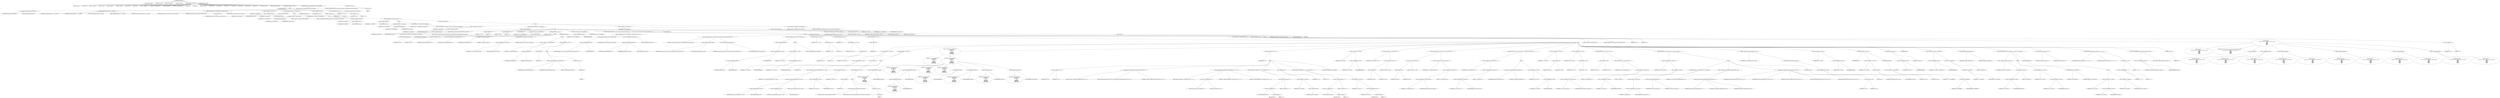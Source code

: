 digraph hostapd_notif_assoc {  
"1000125" [label = "(METHOD,hostapd_notif_assoc)" ]
"1000126" [label = "(PARAM,hostapd_data *hapd)" ]
"1000127" [label = "(PARAM,const u8 *addr)" ]
"1000128" [label = "(PARAM,const u8 *req_ies)" ]
"1000129" [label = "(PARAM,size_t req_ies_len)" ]
"1000130" [label = "(PARAM,int reassoc)" ]
"1000131" [label = "(BLOCK,,)" ]
"1000132" [label = "(LOCAL,v9: const u8 *)" ]
"1000133" [label = "(LOCAL,v10: int)" ]
"1000134" [label = "(LOCAL,v11: const u8 *)" ]
"1000135" [label = "(LOCAL,v12: size_t)" ]
"1000136" [label = "(LOCAL,v13: sta_info *)" ]
"1000137" [label = "(LOCAL,v14: sta_info *)" ]
"1000138" [label = "(LOCAL,v15: bool)" ]
"1000139" [label = "(LOCAL,v16: int)" ]
"1000140" [label = "(LOCAL,v17: unsigned int)" ]
"1000141" [label = "(LOCAL,v18: wpa_state_machine *)" ]
"1000142" [label = "(LOCAL,v19: wpa_event)" ]
"1000143" [label = "(LOCAL,v21: wpa_state_machine *)" ]
"1000144" [label = "(LOCAL,v22: int)" ]
"1000145" [label = "(LOCAL,v23: int)" ]
"1000146" [label = "(LOCAL,v24: _DWORD *)" ]
"1000147" [label = "(LOCAL,v25: u32)" ]
"1000148" [label = "(LOCAL,v26: bool)" ]
"1000149" [label = "(LOCAL,v27: int)" ]
"1000150" [label = "(LOCAL,v28: bool)" ]
"1000151" [label = "(LOCAL,v29: int)" ]
"1000152" [label = "(LOCAL,v30: u32)" ]
"1000153" [label = "(LOCAL,v31: u8 *)" ]
"1000154" [label = "(LOCAL,eid: u8 [ 1064 ])" ]
"1000155" [label = "(LOCAL,elems: ieee802_11_elems)" ]
"1000156" [label = "(CONTROL_STRUCTURE,if ( addr ),if ( addr ))" ]
"1000157" [label = "(IDENTIFIER,addr,if ( addr ))" ]
"1000158" [label = "(BLOCK,,)" ]
"1000159" [label = "(random_add_randomness,random_add_randomness(addr, 6u))" ]
"1000160" [label = "(IDENTIFIER,addr,random_add_randomness(addr, 6u))" ]
"1000161" [label = "(LITERAL,6u,random_add_randomness(addr, 6u))" ]
"1000162" [label = "(hostapd_logger,hostapd_logger(hapd, addr, 1u, 2, \"associated\"))" ]
"1000163" [label = "(IDENTIFIER,hapd,hostapd_logger(hapd, addr, 1u, 2, \"associated\"))" ]
"1000164" [label = "(IDENTIFIER,addr,hostapd_logger(hapd, addr, 1u, 2, \"associated\"))" ]
"1000165" [label = "(LITERAL,1u,hostapd_logger(hapd, addr, 1u, 2, \"associated\"))" ]
"1000166" [label = "(LITERAL,2,hostapd_logger(hapd, addr, 1u, 2, \"associated\"))" ]
"1000167" [label = "(LITERAL,\"associated\",hostapd_logger(hapd, addr, 1u, 2, \"associated\"))" ]
"1000168" [label = "(ieee802_11_parse_elems,ieee802_11_parse_elems(req_ies, req_ies_len, &elems, 0))" ]
"1000169" [label = "(IDENTIFIER,req_ies,ieee802_11_parse_elems(req_ies, req_ies_len, &elems, 0))" ]
"1000170" [label = "(IDENTIFIER,req_ies_len,ieee802_11_parse_elems(req_ies, req_ies_len, &elems, 0))" ]
"1000171" [label = "(<operator>.addressOf,&elems)" ]
"1000172" [label = "(IDENTIFIER,elems,ieee802_11_parse_elems(req_ies, req_ies_len, &elems, 0))" ]
"1000173" [label = "(LITERAL,0,ieee802_11_parse_elems(req_ies, req_ies_len, &elems, 0))" ]
"1000174" [label = "(<operator>.assignment,v9 = elems.wps_ie)" ]
"1000175" [label = "(IDENTIFIER,v9,v9 = elems.wps_ie)" ]
"1000176" [label = "(<operator>.fieldAccess,elems.wps_ie)" ]
"1000177" [label = "(IDENTIFIER,elems,v9 = elems.wps_ie)" ]
"1000178" [label = "(FIELD_IDENTIFIER,wps_ie,wps_ie)" ]
"1000179" [label = "(CONTROL_STRUCTURE,if ( elems.wps_ie ),if ( elems.wps_ie ))" ]
"1000180" [label = "(<operator>.fieldAccess,elems.wps_ie)" ]
"1000181" [label = "(IDENTIFIER,elems,if ( elems.wps_ie ))" ]
"1000182" [label = "(FIELD_IDENTIFIER,wps_ie,wps_ie)" ]
"1000183" [label = "(BLOCK,,)" ]
"1000184" [label = "(<operator>.assignment,v10 = elems.wps_ie_len)" ]
"1000185" [label = "(IDENTIFIER,v10,v10 = elems.wps_ie_len)" ]
"1000186" [label = "(<operator>.fieldAccess,elems.wps_ie_len)" ]
"1000187" [label = "(IDENTIFIER,elems,v10 = elems.wps_ie_len)" ]
"1000188" [label = "(FIELD_IDENTIFIER,wps_ie_len,wps_ie_len)" ]
"1000189" [label = "(wpa_printf,wpa_printf(2, \"STA included WPS IE in (Re)AssocReq\"))" ]
"1000190" [label = "(LITERAL,2,wpa_printf(2, \"STA included WPS IE in (Re)AssocReq\"))" ]
"1000191" [label = "(LITERAL,\"STA included WPS IE in (Re)AssocReq\",wpa_printf(2, \"STA included WPS IE in (Re)AssocReq\"))" ]
"1000192" [label = "(CONTROL_STRUCTURE,else,else)" ]
"1000193" [label = "(BLOCK,,)" ]
"1000194" [label = "(<operator>.assignment,v9 = elems.rsn_ie)" ]
"1000195" [label = "(IDENTIFIER,v9,v9 = elems.rsn_ie)" ]
"1000196" [label = "(<operator>.fieldAccess,elems.rsn_ie)" ]
"1000197" [label = "(IDENTIFIER,elems,v9 = elems.rsn_ie)" ]
"1000198" [label = "(FIELD_IDENTIFIER,rsn_ie,rsn_ie)" ]
"1000199" [label = "(CONTROL_STRUCTURE,if ( elems.rsn_ie ),if ( elems.rsn_ie ))" ]
"1000200" [label = "(<operator>.fieldAccess,elems.rsn_ie)" ]
"1000201" [label = "(IDENTIFIER,elems,if ( elems.rsn_ie ))" ]
"1000202" [label = "(FIELD_IDENTIFIER,rsn_ie,rsn_ie)" ]
"1000203" [label = "(BLOCK,,)" ]
"1000204" [label = "(<operator>.assignment,v10 = elems.rsn_ie_len)" ]
"1000205" [label = "(IDENTIFIER,v10,v10 = elems.rsn_ie_len)" ]
"1000206" [label = "(<operator>.fieldAccess,elems.rsn_ie_len)" ]
"1000207" [label = "(IDENTIFIER,elems,v10 = elems.rsn_ie_len)" ]
"1000208" [label = "(FIELD_IDENTIFIER,rsn_ie_len,rsn_ie_len)" ]
"1000209" [label = "(wpa_printf,wpa_printf(2, \"STA included RSN IE in (Re)AssocReq\"))" ]
"1000210" [label = "(LITERAL,2,wpa_printf(2, \"STA included RSN IE in (Re)AssocReq\"))" ]
"1000211" [label = "(LITERAL,\"STA included RSN IE in (Re)AssocReq\",wpa_printf(2, \"STA included RSN IE in (Re)AssocReq\"))" ]
"1000212" [label = "(CONTROL_STRUCTURE,else,else)" ]
"1000213" [label = "(BLOCK,,)" ]
"1000214" [label = "(<operator>.assignment,v9 = elems.wpa_ie)" ]
"1000215" [label = "(IDENTIFIER,v9,v9 = elems.wpa_ie)" ]
"1000216" [label = "(<operator>.fieldAccess,elems.wpa_ie)" ]
"1000217" [label = "(IDENTIFIER,elems,v9 = elems.wpa_ie)" ]
"1000218" [label = "(FIELD_IDENTIFIER,wpa_ie,wpa_ie)" ]
"1000219" [label = "(CONTROL_STRUCTURE,if ( !elems.wpa_ie ),if ( !elems.wpa_ie ))" ]
"1000220" [label = "(<operator>.logicalNot,!elems.wpa_ie)" ]
"1000221" [label = "(<operator>.fieldAccess,elems.wpa_ie)" ]
"1000222" [label = "(IDENTIFIER,elems,!elems.wpa_ie)" ]
"1000223" [label = "(FIELD_IDENTIFIER,wpa_ie,wpa_ie)" ]
"1000224" [label = "(BLOCK,,)" ]
"1000225" [label = "(wpa_printf,wpa_printf(2, \"STA did not include WPS/RSN/WPA IE in (Re)AssocReq\"))" ]
"1000226" [label = "(LITERAL,2,wpa_printf(2, \"STA did not include WPS/RSN/WPA IE in (Re)AssocReq\"))" ]
"1000227" [label = "(LITERAL,\"STA did not include WPS/RSN/WPA IE in (Re)AssocReq\",wpa_printf(2, \"STA did not include WPS/RSN/WPA IE in (Re)AssocReq\"))" ]
"1000228" [label = "(<operator>.assignment,v11 = 0)" ]
"1000229" [label = "(IDENTIFIER,v11,v11 = 0)" ]
"1000230" [label = "(LITERAL,0,v11 = 0)" ]
"1000231" [label = "(<operator>.assignment,v12 = 0)" ]
"1000232" [label = "(IDENTIFIER,v12,v12 = 0)" ]
"1000233" [label = "(LITERAL,0,v12 = 0)" ]
"1000234" [label = "(JUMP_TARGET,LABEL_10)" ]
"1000235" [label = "(<operator>.assignment,v13 = ap_get_sta(hapd, addr))" ]
"1000236" [label = "(IDENTIFIER,v13,v13 = ap_get_sta(hapd, addr))" ]
"1000237" [label = "(ap_get_sta,ap_get_sta(hapd, addr))" ]
"1000238" [label = "(IDENTIFIER,hapd,ap_get_sta(hapd, addr))" ]
"1000239" [label = "(IDENTIFIER,addr,ap_get_sta(hapd, addr))" ]
"1000240" [label = "(CONTROL_STRUCTURE,if ( v13 ),if ( v13 ))" ]
"1000241" [label = "(IDENTIFIER,v13,if ( v13 ))" ]
"1000242" [label = "(BLOCK,,)" ]
"1000243" [label = "(<operator>.assignment,v14 = v13)" ]
"1000244" [label = "(IDENTIFIER,v14,v14 = v13)" ]
"1000245" [label = "(IDENTIFIER,v13,v14 = v13)" ]
"1000246" [label = "(ap_sta_no_session_timeout,ap_sta_no_session_timeout(hapd, v13))" ]
"1000247" [label = "(IDENTIFIER,hapd,ap_sta_no_session_timeout(hapd, v13))" ]
"1000248" [label = "(IDENTIFIER,v13,ap_sta_no_session_timeout(hapd, v13))" ]
"1000249" [label = "(accounting_sta_stop,accounting_sta_stop(hapd, v14))" ]
"1000250" [label = "(IDENTIFIER,hapd,accounting_sta_stop(hapd, v14))" ]
"1000251" [label = "(IDENTIFIER,v14,accounting_sta_stop(hapd, v14))" ]
"1000252" [label = "(<operator>.assignment,v14->timeout_next = STA_NULLFUNC)" ]
"1000253" [label = "(<operator>.indirectFieldAccess,v14->timeout_next)" ]
"1000254" [label = "(IDENTIFIER,v14,v14->timeout_next = STA_NULLFUNC)" ]
"1000255" [label = "(FIELD_IDENTIFIER,timeout_next,timeout_next)" ]
"1000256" [label = "(IDENTIFIER,STA_NULLFUNC,v14->timeout_next = STA_NULLFUNC)" ]
"1000257" [label = "(CONTROL_STRUCTURE,else,else)" ]
"1000258" [label = "(BLOCK,,)" ]
"1000259" [label = "(<operator>.assignment,v14 = ap_sta_add(hapd, addr))" ]
"1000260" [label = "(IDENTIFIER,v14,v14 = ap_sta_add(hapd, addr))" ]
"1000261" [label = "(ap_sta_add,ap_sta_add(hapd, addr))" ]
"1000262" [label = "(IDENTIFIER,hapd,ap_sta_add(hapd, addr))" ]
"1000263" [label = "(IDENTIFIER,addr,ap_sta_add(hapd, addr))" ]
"1000264" [label = "(CONTROL_STRUCTURE,if ( !v14 ),if ( !v14 ))" ]
"1000265" [label = "(<operator>.logicalNot,!v14)" ]
"1000266" [label = "(IDENTIFIER,v14,!v14)" ]
"1000267" [label = "(BLOCK,,)" ]
"1000268" [label = "(hostapd_drv_sta_disassoc,hostapd_drv_sta_disassoc(hapd, addr, 5))" ]
"1000269" [label = "(IDENTIFIER,hapd,hostapd_drv_sta_disassoc(hapd, addr, 5))" ]
"1000270" [label = "(IDENTIFIER,addr,hostapd_drv_sta_disassoc(hapd, addr, 5))" ]
"1000271" [label = "(LITERAL,5,hostapd_drv_sta_disassoc(hapd, addr, 5))" ]
"1000272" [label = "(RETURN,return -1;,return -1;)" ]
"1000273" [label = "(<operator>.minus,-1)" ]
"1000274" [label = "(LITERAL,1,-1)" ]
"1000275" [label = "(<operators>.assignmentAnd,v14->flags &= 0xFFFECFFF)" ]
"1000276" [label = "(<operator>.indirectFieldAccess,v14->flags)" ]
"1000277" [label = "(IDENTIFIER,v14,v14->flags &= 0xFFFECFFF)" ]
"1000278" [label = "(FIELD_IDENTIFIER,flags,flags)" ]
"1000279" [label = "(LITERAL,0xFFFECFFF,v14->flags &= 0xFFFECFFF)" ]
"1000280" [label = "(CONTROL_STRUCTURE,if ( hapd->iface->drv_max_acl_mac_addrs || hostapd_check_acl(hapd, addr, 0) == 1 ),if ( hapd->iface->drv_max_acl_mac_addrs || hostapd_check_acl(hapd, addr, 0) == 1 ))" ]
"1000281" [label = "(<operator>.logicalOr,hapd->iface->drv_max_acl_mac_addrs || hostapd_check_acl(hapd, addr, 0) == 1)" ]
"1000282" [label = "(<operator>.indirectFieldAccess,hapd->iface->drv_max_acl_mac_addrs)" ]
"1000283" [label = "(<operator>.indirectFieldAccess,hapd->iface)" ]
"1000284" [label = "(IDENTIFIER,hapd,hapd->iface->drv_max_acl_mac_addrs || hostapd_check_acl(hapd, addr, 0) == 1)" ]
"1000285" [label = "(FIELD_IDENTIFIER,iface,iface)" ]
"1000286" [label = "(FIELD_IDENTIFIER,drv_max_acl_mac_addrs,drv_max_acl_mac_addrs)" ]
"1000287" [label = "(<operator>.equals,hostapd_check_acl(hapd, addr, 0) == 1)" ]
"1000288" [label = "(hostapd_check_acl,hostapd_check_acl(hapd, addr, 0))" ]
"1000289" [label = "(IDENTIFIER,hapd,hostapd_check_acl(hapd, addr, 0))" ]
"1000290" [label = "(IDENTIFIER,addr,hostapd_check_acl(hapd, addr, 0))" ]
"1000291" [label = "(LITERAL,0,hostapd_check_acl(hapd, addr, 0))" ]
"1000292" [label = "(LITERAL,1,hostapd_check_acl(hapd, addr, 0) == 1)" ]
"1000293" [label = "(BLOCK,,)" ]
"1000294" [label = "(ap_copy_sta_supp_op_classes,ap_copy_sta_supp_op_classes(v14, elems.supp_op_classes, elems.supp_op_classes_len))" ]
"1000295" [label = "(IDENTIFIER,v14,ap_copy_sta_supp_op_classes(v14, elems.supp_op_classes, elems.supp_op_classes_len))" ]
"1000296" [label = "(<operator>.fieldAccess,elems.supp_op_classes)" ]
"1000297" [label = "(IDENTIFIER,elems,ap_copy_sta_supp_op_classes(v14, elems.supp_op_classes, elems.supp_op_classes_len))" ]
"1000298" [label = "(FIELD_IDENTIFIER,supp_op_classes,supp_op_classes)" ]
"1000299" [label = "(<operator>.fieldAccess,elems.supp_op_classes_len)" ]
"1000300" [label = "(IDENTIFIER,elems,ap_copy_sta_supp_op_classes(v14, elems.supp_op_classes, elems.supp_op_classes_len))" ]
"1000301" [label = "(FIELD_IDENTIFIER,supp_op_classes_len,supp_op_classes_len)" ]
"1000302" [label = "(CONTROL_STRUCTURE,if ( !hapd->conf->wpa ),if ( !hapd->conf->wpa ))" ]
"1000303" [label = "(<operator>.logicalNot,!hapd->conf->wpa)" ]
"1000304" [label = "(<operator>.indirectFieldAccess,hapd->conf->wpa)" ]
"1000305" [label = "(<operator>.indirectFieldAccess,hapd->conf)" ]
"1000306" [label = "(IDENTIFIER,hapd,!hapd->conf->wpa)" ]
"1000307" [label = "(FIELD_IDENTIFIER,conf,conf)" ]
"1000308" [label = "(FIELD_IDENTIFIER,wpa,wpa)" ]
"1000309" [label = "(BLOCK,,)" ]
"1000310" [label = "(<operator>.assignment,v17 = v14->flags)" ]
"1000311" [label = "(IDENTIFIER,v17,v17 = v14->flags)" ]
"1000312" [label = "(<operator>.indirectFieldAccess,v14->flags)" ]
"1000313" [label = "(IDENTIFIER,v14,v17 = v14->flags)" ]
"1000314" [label = "(FIELD_IDENTIFIER,flags,flags)" ]
"1000315" [label = "(CONTROL_STRUCTURE,goto LABEL_22;,goto LABEL_22;)" ]
"1000316" [label = "(<operator>.assignment,v15 = v11 == 0)" ]
"1000317" [label = "(IDENTIFIER,v15,v15 = v11 == 0)" ]
"1000318" [label = "(<operator>.equals,v11 == 0)" ]
"1000319" [label = "(IDENTIFIER,v11,v11 == 0)" ]
"1000320" [label = "(LITERAL,0,v11 == 0)" ]
"1000321" [label = "(CONTROL_STRUCTURE,if ( v11 ),if ( v11 ))" ]
"1000322" [label = "(IDENTIFIER,v11,if ( v11 ))" ]
"1000323" [label = "(<operator>.assignment,v15 = v12 == 0)" ]
"1000324" [label = "(IDENTIFIER,v15,v15 = v12 == 0)" ]
"1000325" [label = "(<operator>.equals,v12 == 0)" ]
"1000326" [label = "(IDENTIFIER,v12,v12 == 0)" ]
"1000327" [label = "(LITERAL,0,v12 == 0)" ]
"1000328" [label = "(CONTROL_STRUCTURE,if ( !v15 ),if ( !v15 ))" ]
"1000329" [label = "(<operator>.logicalNot,!v15)" ]
"1000330" [label = "(IDENTIFIER,v15,!v15)" ]
"1000331" [label = "(BLOCK,,)" ]
"1000332" [label = "(<operator>.assignment,v21 = v14->wpa_sm)" ]
"1000333" [label = "(IDENTIFIER,v21,v21 = v14->wpa_sm)" ]
"1000334" [label = "(<operator>.indirectFieldAccess,v14->wpa_sm)" ]
"1000335" [label = "(IDENTIFIER,v14,v21 = v14->wpa_sm)" ]
"1000336" [label = "(FIELD_IDENTIFIER,wpa_sm,wpa_sm)" ]
"1000337" [label = "(CONTROL_STRUCTURE,if ( !v21 ),if ( !v21 ))" ]
"1000338" [label = "(<operator>.logicalNot,!v21)" ]
"1000339" [label = "(IDENTIFIER,v21,!v21)" ]
"1000340" [label = "(BLOCK,,)" ]
"1000341" [label = "(<operator>.assignment,v21 = wpa_auth_sta_init(hapd->wpa_auth, v14->addr, 0))" ]
"1000342" [label = "(IDENTIFIER,v21,v21 = wpa_auth_sta_init(hapd->wpa_auth, v14->addr, 0))" ]
"1000343" [label = "(wpa_auth_sta_init,wpa_auth_sta_init(hapd->wpa_auth, v14->addr, 0))" ]
"1000344" [label = "(<operator>.indirectFieldAccess,hapd->wpa_auth)" ]
"1000345" [label = "(IDENTIFIER,hapd,wpa_auth_sta_init(hapd->wpa_auth, v14->addr, 0))" ]
"1000346" [label = "(FIELD_IDENTIFIER,wpa_auth,wpa_auth)" ]
"1000347" [label = "(<operator>.indirectFieldAccess,v14->addr)" ]
"1000348" [label = "(IDENTIFIER,v14,wpa_auth_sta_init(hapd->wpa_auth, v14->addr, 0))" ]
"1000349" [label = "(FIELD_IDENTIFIER,addr,addr)" ]
"1000350" [label = "(LITERAL,0,wpa_auth_sta_init(hapd->wpa_auth, v14->addr, 0))" ]
"1000351" [label = "(<operator>.assignment,v14->wpa_sm = v21)" ]
"1000352" [label = "(<operator>.indirectFieldAccess,v14->wpa_sm)" ]
"1000353" [label = "(IDENTIFIER,v14,v14->wpa_sm = v21)" ]
"1000354" [label = "(FIELD_IDENTIFIER,wpa_sm,wpa_sm)" ]
"1000355" [label = "(IDENTIFIER,v21,v14->wpa_sm = v21)" ]
"1000356" [label = "(CONTROL_STRUCTURE,if ( !v21 ),if ( !v21 ))" ]
"1000357" [label = "(<operator>.logicalNot,!v21)" ]
"1000358" [label = "(IDENTIFIER,v21,!v21)" ]
"1000359" [label = "(BLOCK,,)" ]
"1000360" [label = "(wpa_printf,wpa_printf(5, \"Failed to initialize WPA state machine\"))" ]
"1000361" [label = "(LITERAL,5,wpa_printf(5, \"Failed to initialize WPA state machine\"))" ]
"1000362" [label = "(LITERAL,\"Failed to initialize WPA state machine\",wpa_printf(5, \"Failed to initialize WPA state machine\"))" ]
"1000363" [label = "(RETURN,return -1;,return -1;)" ]
"1000364" [label = "(<operator>.minus,-1)" ]
"1000365" [label = "(LITERAL,1,-1)" ]
"1000366" [label = "(<operator>.assignment,v22 = wpa_validate_wpa_ie(\n                      hapd->wpa_auth,\n                      v21,\n                      hapd->iface->freq,\n                      v11,\n                      v12,\n                      elems.mdie,\n                      elems.mdie_len,\n                      elems.owe_dh,\n                      elems.owe_dh_len))" ]
"1000367" [label = "(IDENTIFIER,v22,v22 = wpa_validate_wpa_ie(\n                      hapd->wpa_auth,\n                      v21,\n                      hapd->iface->freq,\n                      v11,\n                      v12,\n                      elems.mdie,\n                      elems.mdie_len,\n                      elems.owe_dh,\n                      elems.owe_dh_len))" ]
"1000368" [label = "(wpa_validate_wpa_ie,wpa_validate_wpa_ie(\n                      hapd->wpa_auth,\n                      v21,\n                      hapd->iface->freq,\n                      v11,\n                      v12,\n                      elems.mdie,\n                      elems.mdie_len,\n                      elems.owe_dh,\n                      elems.owe_dh_len))" ]
"1000369" [label = "(<operator>.indirectFieldAccess,hapd->wpa_auth)" ]
"1000370" [label = "(IDENTIFIER,hapd,wpa_validate_wpa_ie(\n                      hapd->wpa_auth,\n                      v21,\n                      hapd->iface->freq,\n                      v11,\n                      v12,\n                      elems.mdie,\n                      elems.mdie_len,\n                      elems.owe_dh,\n                      elems.owe_dh_len))" ]
"1000371" [label = "(FIELD_IDENTIFIER,wpa_auth,wpa_auth)" ]
"1000372" [label = "(IDENTIFIER,v21,wpa_validate_wpa_ie(\n                      hapd->wpa_auth,\n                      v21,\n                      hapd->iface->freq,\n                      v11,\n                      v12,\n                      elems.mdie,\n                      elems.mdie_len,\n                      elems.owe_dh,\n                      elems.owe_dh_len))" ]
"1000373" [label = "(<operator>.indirectFieldAccess,hapd->iface->freq)" ]
"1000374" [label = "(<operator>.indirectFieldAccess,hapd->iface)" ]
"1000375" [label = "(IDENTIFIER,hapd,wpa_validate_wpa_ie(\n                      hapd->wpa_auth,\n                      v21,\n                      hapd->iface->freq,\n                      v11,\n                      v12,\n                      elems.mdie,\n                      elems.mdie_len,\n                      elems.owe_dh,\n                      elems.owe_dh_len))" ]
"1000376" [label = "(FIELD_IDENTIFIER,iface,iface)" ]
"1000377" [label = "(FIELD_IDENTIFIER,freq,freq)" ]
"1000378" [label = "(IDENTIFIER,v11,wpa_validate_wpa_ie(\n                      hapd->wpa_auth,\n                      v21,\n                      hapd->iface->freq,\n                      v11,\n                      v12,\n                      elems.mdie,\n                      elems.mdie_len,\n                      elems.owe_dh,\n                      elems.owe_dh_len))" ]
"1000379" [label = "(IDENTIFIER,v12,wpa_validate_wpa_ie(\n                      hapd->wpa_auth,\n                      v21,\n                      hapd->iface->freq,\n                      v11,\n                      v12,\n                      elems.mdie,\n                      elems.mdie_len,\n                      elems.owe_dh,\n                      elems.owe_dh_len))" ]
"1000380" [label = "(<operator>.fieldAccess,elems.mdie)" ]
"1000381" [label = "(IDENTIFIER,elems,wpa_validate_wpa_ie(\n                      hapd->wpa_auth,\n                      v21,\n                      hapd->iface->freq,\n                      v11,\n                      v12,\n                      elems.mdie,\n                      elems.mdie_len,\n                      elems.owe_dh,\n                      elems.owe_dh_len))" ]
"1000382" [label = "(FIELD_IDENTIFIER,mdie,mdie)" ]
"1000383" [label = "(<operator>.fieldAccess,elems.mdie_len)" ]
"1000384" [label = "(IDENTIFIER,elems,wpa_validate_wpa_ie(\n                      hapd->wpa_auth,\n                      v21,\n                      hapd->iface->freq,\n                      v11,\n                      v12,\n                      elems.mdie,\n                      elems.mdie_len,\n                      elems.owe_dh,\n                      elems.owe_dh_len))" ]
"1000385" [label = "(FIELD_IDENTIFIER,mdie_len,mdie_len)" ]
"1000386" [label = "(<operator>.fieldAccess,elems.owe_dh)" ]
"1000387" [label = "(IDENTIFIER,elems,wpa_validate_wpa_ie(\n                      hapd->wpa_auth,\n                      v21,\n                      hapd->iface->freq,\n                      v11,\n                      v12,\n                      elems.mdie,\n                      elems.mdie_len,\n                      elems.owe_dh,\n                      elems.owe_dh_len))" ]
"1000388" [label = "(FIELD_IDENTIFIER,owe_dh,owe_dh)" ]
"1000389" [label = "(<operator>.fieldAccess,elems.owe_dh_len)" ]
"1000390" [label = "(IDENTIFIER,elems,wpa_validate_wpa_ie(\n                      hapd->wpa_auth,\n                      v21,\n                      hapd->iface->freq,\n                      v11,\n                      v12,\n                      elems.mdie,\n                      elems.mdie_len,\n                      elems.owe_dh,\n                      elems.owe_dh_len))" ]
"1000391" [label = "(FIELD_IDENTIFIER,owe_dh_len,owe_dh_len)" ]
"1000392" [label = "(CONTROL_STRUCTURE,if ( v22 ),if ( v22 ))" ]
"1000393" [label = "(IDENTIFIER,v22,if ( v22 ))" ]
"1000394" [label = "(BLOCK,,)" ]
"1000395" [label = "(<operator>.assignment,v23 = v22)" ]
"1000396" [label = "(IDENTIFIER,v23,v23 = v22)" ]
"1000397" [label = "(IDENTIFIER,v22,v23 = v22)" ]
"1000398" [label = "(wpa_printf,wpa_printf(2, \"WPA/RSN information element rejected? (res %u)\", v22))" ]
"1000399" [label = "(LITERAL,2,wpa_printf(2, \"WPA/RSN information element rejected? (res %u)\", v22))" ]
"1000400" [label = "(LITERAL,\"WPA/RSN information element rejected? (res %u)\",wpa_printf(2, \"WPA/RSN information element rejected? (res %u)\", v22))" ]
"1000401" [label = "(IDENTIFIER,v22,wpa_printf(2, \"WPA/RSN information element rejected? (res %u)\", v22))" ]
"1000402" [label = "(Delegate_CreateDelegate,Delegate_CreateDelegate(2, (const unsigned __int8 *)\"IE\", v11, v12))" ]
"1000403" [label = "(LITERAL,2,Delegate_CreateDelegate(2, (const unsigned __int8 *)\"IE\", v11, v12))" ]
"1000404" [label = "(<operator>.cast,(const unsigned __int8 *)\"IE\")" ]
"1000405" [label = "(UNKNOWN,const unsigned __int8 *,const unsigned __int8 *)" ]
"1000406" [label = "(LITERAL,\"IE\",(const unsigned __int8 *)\"IE\")" ]
"1000407" [label = "(IDENTIFIER,v11,Delegate_CreateDelegate(2, (const unsigned __int8 *)\"IE\", v11, v12))" ]
"1000408" [label = "(IDENTIFIER,v12,Delegate_CreateDelegate(2, (const unsigned __int8 *)\"IE\", v11, v12))" ]
"1000409" [label = "(CONTROL_STRUCTURE,if ( (unsigned int)(v23 - 2) < 7 ),if ( (unsigned int)(v23 - 2) < 7 ))" ]
"1000410" [label = "(<operator>.lessThan,(unsigned int)(v23 - 2) < 7)" ]
"1000411" [label = "(<operator>.cast,(unsigned int)(v23 - 2))" ]
"1000412" [label = "(UNKNOWN,unsigned int,unsigned int)" ]
"1000413" [label = "(<operator>.subtraction,v23 - 2)" ]
"1000414" [label = "(IDENTIFIER,v23,v23 - 2)" ]
"1000415" [label = "(LITERAL,2,v23 - 2)" ]
"1000416" [label = "(LITERAL,7,(unsigned int)(v23 - 2) < 7)" ]
"1000417" [label = "(<operator>.assignment,v24 = &unk_89C44)" ]
"1000418" [label = "(IDENTIFIER,v24,v24 = &unk_89C44)" ]
"1000419" [label = "(<operator>.addressOf,&unk_89C44)" ]
"1000420" [label = "(IDENTIFIER,unk_89C44,v24 = &unk_89C44)" ]
"1000421" [label = "(<operator>.assignment,v16 = 13)" ]
"1000422" [label = "(IDENTIFIER,v16,v16 = 13)" ]
"1000423" [label = "(LITERAL,13,v16 = 13)" ]
"1000424" [label = "(CONTROL_STRUCTURE,if ( (unsigned int)(v23 - 2) < 7 ),if ( (unsigned int)(v23 - 2) < 7 ))" ]
"1000425" [label = "(<operator>.lessThan,(unsigned int)(v23 - 2) < 7)" ]
"1000426" [label = "(<operator>.cast,(unsigned int)(v23 - 2))" ]
"1000427" [label = "(UNKNOWN,unsigned int,unsigned int)" ]
"1000428" [label = "(<operator>.subtraction,v23 - 2)" ]
"1000429" [label = "(IDENTIFIER,v23,v23 - 2)" ]
"1000430" [label = "(LITERAL,2,v23 - 2)" ]
"1000431" [label = "(LITERAL,7,(unsigned int)(v23 - 2) < 7)" ]
"1000432" [label = "(<operator>.assignment,v16 = v24[v23 - 2])" ]
"1000433" [label = "(IDENTIFIER,v16,v16 = v24[v23 - 2])" ]
"1000434" [label = "(<operator>.indirectIndexAccess,v24[v23 - 2])" ]
"1000435" [label = "(IDENTIFIER,v24,v16 = v24[v23 - 2])" ]
"1000436" [label = "(<operator>.subtraction,v23 - 2)" ]
"1000437" [label = "(IDENTIFIER,v23,v23 - 2)" ]
"1000438" [label = "(LITERAL,2,v23 - 2)" ]
"1000439" [label = "(CONTROL_STRUCTURE,goto LABEL_37;,goto LABEL_37;)" ]
"1000440" [label = "(<operator>.assignment,v25 = v14->flags)" ]
"1000441" [label = "(IDENTIFIER,v25,v25 = v14->flags)" ]
"1000442" [label = "(<operator>.indirectFieldAccess,v14->flags)" ]
"1000443" [label = "(IDENTIFIER,v14,v25 = v14->flags)" ]
"1000444" [label = "(FIELD_IDENTIFIER,flags,flags)" ]
"1000445" [label = "(<operator>.assignment,v26 = (v25 & 0x402) == 1026)" ]
"1000446" [label = "(IDENTIFIER,v26,v26 = (v25 & 0x402) == 1026)" ]
"1000447" [label = "(<operator>.equals,(v25 & 0x402) == 1026)" ]
"1000448" [label = "(<operator>.and,v25 & 0x402)" ]
"1000449" [label = "(IDENTIFIER,v25,v25 & 0x402)" ]
"1000450" [label = "(LITERAL,0x402,v25 & 0x402)" ]
"1000451" [label = "(LITERAL,1026,(v25 & 0x402) == 1026)" ]
"1000452" [label = "(CONTROL_STRUCTURE,if ( (v25 & 0x402) == 1026 ),if ( (v25 & 0x402) == 1026 ))" ]
"1000453" [label = "(<operator>.equals,(v25 & 0x402) == 1026)" ]
"1000454" [label = "(<operator>.and,v25 & 0x402)" ]
"1000455" [label = "(IDENTIFIER,v25,v25 & 0x402)" ]
"1000456" [label = "(LITERAL,0x402,v25 & 0x402)" ]
"1000457" [label = "(LITERAL,1026,(v25 & 0x402) == 1026)" ]
"1000458" [label = "(<operator>.assignment,v26 = v14->sa_query_timed_out == 0)" ]
"1000459" [label = "(IDENTIFIER,v26,v26 = v14->sa_query_timed_out == 0)" ]
"1000460" [label = "(<operator>.equals,v14->sa_query_timed_out == 0)" ]
"1000461" [label = "(<operator>.indirectFieldAccess,v14->sa_query_timed_out)" ]
"1000462" [label = "(IDENTIFIER,v14,v14->sa_query_timed_out == 0)" ]
"1000463" [label = "(FIELD_IDENTIFIER,sa_query_timed_out,sa_query_timed_out)" ]
"1000464" [label = "(LITERAL,0,v14->sa_query_timed_out == 0)" ]
"1000465" [label = "(CONTROL_STRUCTURE,if ( v26 && v14->sa_query_count >= 1 ),if ( v26 && v14->sa_query_count >= 1 ))" ]
"1000466" [label = "(<operator>.logicalAnd,v26 && v14->sa_query_count >= 1)" ]
"1000467" [label = "(IDENTIFIER,v26,v26 && v14->sa_query_count >= 1)" ]
"1000468" [label = "(<operator>.greaterEqualsThan,v14->sa_query_count >= 1)" ]
"1000469" [label = "(<operator>.indirectFieldAccess,v14->sa_query_count)" ]
"1000470" [label = "(IDENTIFIER,v14,v14->sa_query_count >= 1)" ]
"1000471" [label = "(FIELD_IDENTIFIER,sa_query_count,sa_query_count)" ]
"1000472" [label = "(LITERAL,1,v14->sa_query_count >= 1)" ]
"1000473" [label = "(BLOCK,,)" ]
"1000474" [label = "(ap_check_sa_query_timeout,ap_check_sa_query_timeout(hapd, v14))" ]
"1000475" [label = "(IDENTIFIER,hapd,ap_check_sa_query_timeout(hapd, v14))" ]
"1000476" [label = "(IDENTIFIER,v14,ap_check_sa_query_timeout(hapd, v14))" ]
"1000477" [label = "(<operator>.assignment,v25 = v14->flags)" ]
"1000478" [label = "(IDENTIFIER,v25,v25 = v14->flags)" ]
"1000479" [label = "(<operator>.indirectFieldAccess,v14->flags)" ]
"1000480" [label = "(IDENTIFIER,v14,v25 = v14->flags)" ]
"1000481" [label = "(FIELD_IDENTIFIER,flags,flags)" ]
"1000482" [label = "(<operator>.assignment,v27 = v25 & 0x402)" ]
"1000483" [label = "(IDENTIFIER,v27,v27 = v25 & 0x402)" ]
"1000484" [label = "(<operator>.and,v25 & 0x402)" ]
"1000485" [label = "(IDENTIFIER,v25,v25 & 0x402)" ]
"1000486" [label = "(LITERAL,0x402,v25 & 0x402)" ]
"1000487" [label = "(<operator>.assignment,v28 = v27 == 1026)" ]
"1000488" [label = "(IDENTIFIER,v28,v28 = v27 == 1026)" ]
"1000489" [label = "(<operator>.equals,v27 == 1026)" ]
"1000490" [label = "(IDENTIFIER,v27,v27 == 1026)" ]
"1000491" [label = "(LITERAL,1026,v27 == 1026)" ]
"1000492" [label = "(CONTROL_STRUCTURE,if ( v27 == 1026 ),if ( v27 == 1026 ))" ]
"1000493" [label = "(<operator>.equals,v27 == 1026)" ]
"1000494" [label = "(IDENTIFIER,v27,v27 == 1026)" ]
"1000495" [label = "(LITERAL,1026,v27 == 1026)" ]
"1000496" [label = "(<operator>.assignment,v28 = v14->sa_query_timed_out == 0)" ]
"1000497" [label = "(IDENTIFIER,v28,v28 = v14->sa_query_timed_out == 0)" ]
"1000498" [label = "(<operator>.equals,v14->sa_query_timed_out == 0)" ]
"1000499" [label = "(<operator>.indirectFieldAccess,v14->sa_query_timed_out)" ]
"1000500" [label = "(IDENTIFIER,v14,v14->sa_query_timed_out == 0)" ]
"1000501" [label = "(FIELD_IDENTIFIER,sa_query_timed_out,sa_query_timed_out)" ]
"1000502" [label = "(LITERAL,0,v14->sa_query_timed_out == 0)" ]
"1000503" [label = "(CONTROL_STRUCTURE,if ( v28 && v14->auth_alg != 2 ),if ( v28 && v14->auth_alg != 2 ))" ]
"1000504" [label = "(<operator>.logicalAnd,v28 && v14->auth_alg != 2)" ]
"1000505" [label = "(IDENTIFIER,v28,v28 && v14->auth_alg != 2)" ]
"1000506" [label = "(<operator>.notEquals,v14->auth_alg != 2)" ]
"1000507" [label = "(<operator>.indirectFieldAccess,v14->auth_alg)" ]
"1000508" [label = "(IDENTIFIER,v14,v14->auth_alg != 2)" ]
"1000509" [label = "(FIELD_IDENTIFIER,auth_alg,auth_alg)" ]
"1000510" [label = "(LITERAL,2,v14->auth_alg != 2)" ]
"1000511" [label = "(BLOCK,,)" ]
"1000512" [label = "(CONTROL_STRUCTURE,if ( !v14->sa_query_count ),if ( !v14->sa_query_count ))" ]
"1000513" [label = "(<operator>.logicalNot,!v14->sa_query_count)" ]
"1000514" [label = "(<operator>.indirectFieldAccess,v14->sa_query_count)" ]
"1000515" [label = "(IDENTIFIER,v14,!v14->sa_query_count)" ]
"1000516" [label = "(FIELD_IDENTIFIER,sa_query_count,sa_query_count)" ]
"1000517" [label = "(ap_sta_start_sa_query,ap_sta_start_sa_query(hapd, v14))" ]
"1000518" [label = "(IDENTIFIER,hapd,ap_sta_start_sa_query(hapd, v14))" ]
"1000519" [label = "(IDENTIFIER,v14,ap_sta_start_sa_query(hapd, v14))" ]
"1000520" [label = "(<operator>.assignment,v31 = hostapd_eid_assoc_comeback_time(hapd, v14, eid))" ]
"1000521" [label = "(IDENTIFIER,v31,v31 = hostapd_eid_assoc_comeback_time(hapd, v14, eid))" ]
"1000522" [label = "(hostapd_eid_assoc_comeback_time,hostapd_eid_assoc_comeback_time(hapd, v14, eid))" ]
"1000523" [label = "(IDENTIFIER,hapd,hostapd_eid_assoc_comeback_time(hapd, v14, eid))" ]
"1000524" [label = "(IDENTIFIER,v14,hostapd_eid_assoc_comeback_time(hapd, v14, eid))" ]
"1000525" [label = "(IDENTIFIER,eid,hostapd_eid_assoc_comeback_time(hapd, v14, eid))" ]
"1000526" [label = "(hostapd_sta_assoc,hostapd_sta_assoc(hapd, addr, reassoc, 0x1Eu, eid, v31 - eid))" ]
"1000527" [label = "(IDENTIFIER,hapd,hostapd_sta_assoc(hapd, addr, reassoc, 0x1Eu, eid, v31 - eid))" ]
"1000528" [label = "(IDENTIFIER,addr,hostapd_sta_assoc(hapd, addr, reassoc, 0x1Eu, eid, v31 - eid))" ]
"1000529" [label = "(IDENTIFIER,reassoc,hostapd_sta_assoc(hapd, addr, reassoc, 0x1Eu, eid, v31 - eid))" ]
"1000530" [label = "(LITERAL,0x1Eu,hostapd_sta_assoc(hapd, addr, reassoc, 0x1Eu, eid, v31 - eid))" ]
"1000531" [label = "(IDENTIFIER,eid,hostapd_sta_assoc(hapd, addr, reassoc, 0x1Eu, eid, v31 - eid))" ]
"1000532" [label = "(<operator>.subtraction,v31 - eid)" ]
"1000533" [label = "(IDENTIFIER,v31,v31 - eid)" ]
"1000534" [label = "(IDENTIFIER,eid,v31 - eid)" ]
"1000535" [label = "(RETURN,return 0;,return 0;)" ]
"1000536" [label = "(LITERAL,0,return 0;)" ]
"1000537" [label = "(<operator>.assignment,v29 = wpa_auth_uses_mfp(v14->wpa_sm))" ]
"1000538" [label = "(IDENTIFIER,v29,v29 = wpa_auth_uses_mfp(v14->wpa_sm))" ]
"1000539" [label = "(wpa_auth_uses_mfp,wpa_auth_uses_mfp(v14->wpa_sm))" ]
"1000540" [label = "(<operator>.indirectFieldAccess,v14->wpa_sm)" ]
"1000541" [label = "(IDENTIFIER,v14,wpa_auth_uses_mfp(v14->wpa_sm))" ]
"1000542" [label = "(FIELD_IDENTIFIER,wpa_sm,wpa_sm)" ]
"1000543" [label = "(<operator>.assignment,v30 = v14->flags)" ]
"1000544" [label = "(IDENTIFIER,v30,v30 = v14->flags)" ]
"1000545" [label = "(<operator>.indirectFieldAccess,v14->flags)" ]
"1000546" [label = "(IDENTIFIER,v14,v30 = v14->flags)" ]
"1000547" [label = "(FIELD_IDENTIFIER,flags,flags)" ]
"1000548" [label = "(CONTROL_STRUCTURE,if ( v29 ),if ( v29 ))" ]
"1000549" [label = "(IDENTIFIER,v29,if ( v29 ))" ]
"1000550" [label = "(<operator>.assignment,v17 = v30 | 0x400)" ]
"1000551" [label = "(IDENTIFIER,v17,v17 = v30 | 0x400)" ]
"1000552" [label = "(<operator>.or,v30 | 0x400)" ]
"1000553" [label = "(IDENTIFIER,v30,v30 | 0x400)" ]
"1000554" [label = "(LITERAL,0x400,v30 | 0x400)" ]
"1000555" [label = "(CONTROL_STRUCTURE,else,else)" ]
"1000556" [label = "(<operator>.assignment,v17 = v30 & 0xFFFFFBFF)" ]
"1000557" [label = "(IDENTIFIER,v17,v17 = v30 & 0xFFFFFBFF)" ]
"1000558" [label = "(<operator>.and,v30 & 0xFFFFFBFF)" ]
"1000559" [label = "(IDENTIFIER,v30,v30 & 0xFFFFFBFF)" ]
"1000560" [label = "(LITERAL,0xFFFFFBFF,v30 & 0xFFFFFBFF)" ]
"1000561" [label = "(<operator>.assignment,v14->flags = v17)" ]
"1000562" [label = "(<operator>.indirectFieldAccess,v14->flags)" ]
"1000563" [label = "(IDENTIFIER,v14,v14->flags = v17)" ]
"1000564" [label = "(FIELD_IDENTIFIER,flags,flags)" ]
"1000565" [label = "(IDENTIFIER,v17,v14->flags = v17)" ]
"1000566" [label = "(JUMP_TARGET,LABEL_22)" ]
"1000567" [label = "(<operator>.assignment,v14->flags = v17 & 0xFFF7FFFC | 3)" ]
"1000568" [label = "(<operator>.indirectFieldAccess,v14->flags)" ]
"1000569" [label = "(IDENTIFIER,v14,v14->flags = v17 & 0xFFF7FFFC | 3)" ]
"1000570" [label = "(FIELD_IDENTIFIER,flags,flags)" ]
"1000571" [label = "(<operator>.or,v17 & 0xFFF7FFFC | 3)" ]
"1000572" [label = "(<operator>.and,v17 & 0xFFF7FFFC)" ]
"1000573" [label = "(IDENTIFIER,v17,v17 & 0xFFF7FFFC)" ]
"1000574" [label = "(LITERAL,0xFFF7FFFC,v17 & 0xFFF7FFFC)" ]
"1000575" [label = "(LITERAL,3,v17 & 0xFFF7FFFC | 3)" ]
"1000576" [label = "(hostapd_set_sta_flags,hostapd_set_sta_flags(hapd, v14))" ]
"1000577" [label = "(IDENTIFIER,hapd,hostapd_set_sta_flags(hapd, v14))" ]
"1000578" [label = "(IDENTIFIER,v14,hostapd_set_sta_flags(hapd, v14))" ]
"1000579" [label = "(CONTROL_STRUCTURE,if ( reassoc && v14->auth_alg == 2 ),if ( reassoc && v14->auth_alg == 2 ))" ]
"1000580" [label = "(<operator>.logicalAnd,reassoc && v14->auth_alg == 2)" ]
"1000581" [label = "(IDENTIFIER,reassoc,reassoc && v14->auth_alg == 2)" ]
"1000582" [label = "(<operator>.equals,v14->auth_alg == 2)" ]
"1000583" [label = "(<operator>.indirectFieldAccess,v14->auth_alg)" ]
"1000584" [label = "(IDENTIFIER,v14,v14->auth_alg == 2)" ]
"1000585" [label = "(FIELD_IDENTIFIER,auth_alg,auth_alg)" ]
"1000586" [label = "(LITERAL,2,v14->auth_alg == 2)" ]
"1000587" [label = "(BLOCK,,)" ]
"1000588" [label = "(<operator>.assignment,v18 = v14->wpa_sm)" ]
"1000589" [label = "(IDENTIFIER,v18,v18 = v14->wpa_sm)" ]
"1000590" [label = "(<operator>.indirectFieldAccess,v14->wpa_sm)" ]
"1000591" [label = "(IDENTIFIER,v14,v18 = v14->wpa_sm)" ]
"1000592" [label = "(FIELD_IDENTIFIER,wpa_sm,wpa_sm)" ]
"1000593" [label = "(<operator>.assignment,v19 = WPA_ASSOC_FT)" ]
"1000594" [label = "(IDENTIFIER,v19,v19 = WPA_ASSOC_FT)" ]
"1000595" [label = "(IDENTIFIER,WPA_ASSOC_FT,v19 = WPA_ASSOC_FT)" ]
"1000596" [label = "(CONTROL_STRUCTURE,else,else)" ]
"1000597" [label = "(BLOCK,,)" ]
"1000598" [label = "(<operator>.assignment,v18 = v14->wpa_sm)" ]
"1000599" [label = "(IDENTIFIER,v18,v18 = v14->wpa_sm)" ]
"1000600" [label = "(<operator>.indirectFieldAccess,v14->wpa_sm)" ]
"1000601" [label = "(IDENTIFIER,v14,v18 = v14->wpa_sm)" ]
"1000602" [label = "(FIELD_IDENTIFIER,wpa_sm,wpa_sm)" ]
"1000603" [label = "(<operator>.assignment,v19 = WPA_ASSOC)" ]
"1000604" [label = "(IDENTIFIER,v19,v19 = WPA_ASSOC)" ]
"1000605" [label = "(IDENTIFIER,WPA_ASSOC,v19 = WPA_ASSOC)" ]
"1000606" [label = "(wpa_auth_sm_event,wpa_auth_sm_event(v18, v19))" ]
"1000607" [label = "(IDENTIFIER,v18,wpa_auth_sm_event(v18, v19))" ]
"1000608" [label = "(IDENTIFIER,v19,wpa_auth_sm_event(v18, v19))" ]
"1000609" [label = "(hostapd_new_assoc_sta,hostapd_new_assoc_sta(hapd, v14, (v17 >> 1) & 1))" ]
"1000610" [label = "(IDENTIFIER,hapd,hostapd_new_assoc_sta(hapd, v14, (v17 >> 1) & 1))" ]
"1000611" [label = "(IDENTIFIER,v14,hostapd_new_assoc_sta(hapd, v14, (v17 >> 1) & 1))" ]
"1000612" [label = "(<operator>.and,(v17 >> 1) & 1)" ]
"1000613" [label = "(<operator>.arithmeticShiftRight,v17 >> 1)" ]
"1000614" [label = "(IDENTIFIER,v17,v17 >> 1)" ]
"1000615" [label = "(LITERAL,1,v17 >> 1)" ]
"1000616" [label = "(LITERAL,1,(v17 >> 1) & 1)" ]
"1000617" [label = "(ieee802_1x_notify_port_enabled,ieee802_1x_notify_port_enabled(v14->eapol_sm, 1))" ]
"1000618" [label = "(<operator>.indirectFieldAccess,v14->eapol_sm)" ]
"1000619" [label = "(IDENTIFIER,v14,ieee802_1x_notify_port_enabled(v14->eapol_sm, 1))" ]
"1000620" [label = "(FIELD_IDENTIFIER,eapol_sm,eapol_sm)" ]
"1000621" [label = "(LITERAL,1,ieee802_1x_notify_port_enabled(v14->eapol_sm, 1))" ]
"1000622" [label = "(RETURN,return 0;,return 0;)" ]
"1000623" [label = "(LITERAL,0,return 0;)" ]
"1000624" [label = "(wpa_printf,wpa_printf(2, \"No WPA/RSN IE from STA\"))" ]
"1000625" [label = "(LITERAL,2,wpa_printf(2, \"No WPA/RSN IE from STA\"))" ]
"1000626" [label = "(LITERAL,\"No WPA/RSN IE from STA\",wpa_printf(2, \"No WPA/RSN IE from STA\"))" ]
"1000627" [label = "(<operator>.assignment,v16 = 13)" ]
"1000628" [label = "(IDENTIFIER,v16,v16 = 13)" ]
"1000629" [label = "(LITERAL,13,v16 = 13)" ]
"1000630" [label = "(CONTROL_STRUCTURE,else,else)" ]
"1000631" [label = "(BLOCK,,)" ]
"1000632" [label = "(wpa_printf,wpa_printf(\n              3,\n              \"STA %02x:%02x:%02x:%02x:%02x:%02x not allowed to connect\",\n              *addr,\n              addr[1],\n              addr[2],\n              addr[3],\n              addr[4],\n              addr[5]))" ]
"1000633" [label = "(LITERAL,3,wpa_printf(\n              3,\n              \"STA %02x:%02x:%02x:%02x:%02x:%02x not allowed to connect\",\n              *addr,\n              addr[1],\n              addr[2],\n              addr[3],\n              addr[4],\n              addr[5]))" ]
"1000634" [label = "(LITERAL,\"STA %02x:%02x:%02x:%02x:%02x:%02x not allowed to connect\",wpa_printf(\n              3,\n              \"STA %02x:%02x:%02x:%02x:%02x:%02x not allowed to connect\",\n              *addr,\n              addr[1],\n              addr[2],\n              addr[3],\n              addr[4],\n              addr[5]))" ]
"1000635" [label = "(<operator>.indirection,*addr)" ]
"1000636" [label = "(IDENTIFIER,addr,wpa_printf(\n              3,\n              \"STA %02x:%02x:%02x:%02x:%02x:%02x not allowed to connect\",\n              *addr,\n              addr[1],\n              addr[2],\n              addr[3],\n              addr[4],\n              addr[5]))" ]
"1000637" [label = "(<operator>.indirectIndexAccess,addr[1])" ]
"1000638" [label = "(IDENTIFIER,addr,wpa_printf(\n              3,\n              \"STA %02x:%02x:%02x:%02x:%02x:%02x not allowed to connect\",\n              *addr,\n              addr[1],\n              addr[2],\n              addr[3],\n              addr[4],\n              addr[5]))" ]
"1000639" [label = "(LITERAL,1,wpa_printf(\n              3,\n              \"STA %02x:%02x:%02x:%02x:%02x:%02x not allowed to connect\",\n              *addr,\n              addr[1],\n              addr[2],\n              addr[3],\n              addr[4],\n              addr[5]))" ]
"1000640" [label = "(<operator>.indirectIndexAccess,addr[2])" ]
"1000641" [label = "(IDENTIFIER,addr,wpa_printf(\n              3,\n              \"STA %02x:%02x:%02x:%02x:%02x:%02x not allowed to connect\",\n              *addr,\n              addr[1],\n              addr[2],\n              addr[3],\n              addr[4],\n              addr[5]))" ]
"1000642" [label = "(LITERAL,2,wpa_printf(\n              3,\n              \"STA %02x:%02x:%02x:%02x:%02x:%02x not allowed to connect\",\n              *addr,\n              addr[1],\n              addr[2],\n              addr[3],\n              addr[4],\n              addr[5]))" ]
"1000643" [label = "(<operator>.indirectIndexAccess,addr[3])" ]
"1000644" [label = "(IDENTIFIER,addr,wpa_printf(\n              3,\n              \"STA %02x:%02x:%02x:%02x:%02x:%02x not allowed to connect\",\n              *addr,\n              addr[1],\n              addr[2],\n              addr[3],\n              addr[4],\n              addr[5]))" ]
"1000645" [label = "(LITERAL,3,wpa_printf(\n              3,\n              \"STA %02x:%02x:%02x:%02x:%02x:%02x not allowed to connect\",\n              *addr,\n              addr[1],\n              addr[2],\n              addr[3],\n              addr[4],\n              addr[5]))" ]
"1000646" [label = "(<operator>.indirectIndexAccess,addr[4])" ]
"1000647" [label = "(IDENTIFIER,addr,wpa_printf(\n              3,\n              \"STA %02x:%02x:%02x:%02x:%02x:%02x not allowed to connect\",\n              *addr,\n              addr[1],\n              addr[2],\n              addr[3],\n              addr[4],\n              addr[5]))" ]
"1000648" [label = "(LITERAL,4,wpa_printf(\n              3,\n              \"STA %02x:%02x:%02x:%02x:%02x:%02x not allowed to connect\",\n              *addr,\n              addr[1],\n              addr[2],\n              addr[3],\n              addr[4],\n              addr[5]))" ]
"1000649" [label = "(<operator>.indirectIndexAccess,addr[5])" ]
"1000650" [label = "(IDENTIFIER,addr,wpa_printf(\n              3,\n              \"STA %02x:%02x:%02x:%02x:%02x:%02x not allowed to connect\",\n              *addr,\n              addr[1],\n              addr[2],\n              addr[3],\n              addr[4],\n              addr[5]))" ]
"1000651" [label = "(LITERAL,5,wpa_printf(\n              3,\n              \"STA %02x:%02x:%02x:%02x:%02x:%02x not allowed to connect\",\n              *addr,\n              addr[1],\n              addr[2],\n              addr[3],\n              addr[4],\n              addr[5]))" ]
"1000652" [label = "(<operator>.assignment,v16 = 1)" ]
"1000653" [label = "(IDENTIFIER,v16,v16 = 1)" ]
"1000654" [label = "(LITERAL,1,v16 = 1)" ]
"1000655" [label = "(JUMP_TARGET,LABEL_37)" ]
"1000656" [label = "(hostapd_drv_sta_disassoc,hostapd_drv_sta_disassoc(hapd, v14->addr, v16))" ]
"1000657" [label = "(IDENTIFIER,hapd,hostapd_drv_sta_disassoc(hapd, v14->addr, v16))" ]
"1000658" [label = "(<operator>.indirectFieldAccess,v14->addr)" ]
"1000659" [label = "(IDENTIFIER,v14,hostapd_drv_sta_disassoc(hapd, v14->addr, v16))" ]
"1000660" [label = "(FIELD_IDENTIFIER,addr,addr)" ]
"1000661" [label = "(IDENTIFIER,v16,hostapd_drv_sta_disassoc(hapd, v14->addr, v16))" ]
"1000662" [label = "(ap_free_sta,ap_free_sta(hapd, v14))" ]
"1000663" [label = "(IDENTIFIER,hapd,ap_free_sta(hapd, v14))" ]
"1000664" [label = "(IDENTIFIER,v14,ap_free_sta(hapd, v14))" ]
"1000665" [label = "(RETURN,return -1;,return -1;)" ]
"1000666" [label = "(<operator>.minus,-1)" ]
"1000667" [label = "(LITERAL,1,-1)" ]
"1000668" [label = "(<operator>.assignment,v10 = elems.wpa_ie_len)" ]
"1000669" [label = "(IDENTIFIER,v10,v10 = elems.wpa_ie_len)" ]
"1000670" [label = "(<operator>.fieldAccess,elems.wpa_ie_len)" ]
"1000671" [label = "(IDENTIFIER,elems,v10 = elems.wpa_ie_len)" ]
"1000672" [label = "(FIELD_IDENTIFIER,wpa_ie_len,wpa_ie_len)" ]
"1000673" [label = "(wpa_printf,wpa_printf(2, \"STA included WPA IE in (Re)AssocReq\"))" ]
"1000674" [label = "(LITERAL,2,wpa_printf(2, \"STA included WPA IE in (Re)AssocReq\"))" ]
"1000675" [label = "(LITERAL,\"STA included WPA IE in (Re)AssocReq\",wpa_printf(2, \"STA included WPA IE in (Re)AssocReq\"))" ]
"1000676" [label = "(<operator>.assignment,v11 = v9 - 2)" ]
"1000677" [label = "(IDENTIFIER,v11,v11 = v9 - 2)" ]
"1000678" [label = "(<operator>.subtraction,v9 - 2)" ]
"1000679" [label = "(IDENTIFIER,v9,v9 - 2)" ]
"1000680" [label = "(LITERAL,2,v9 - 2)" ]
"1000681" [label = "(<operator>.assignment,v12 = v10 + 2)" ]
"1000682" [label = "(IDENTIFIER,v12,v12 = v10 + 2)" ]
"1000683" [label = "(<operator>.addition,v10 + 2)" ]
"1000684" [label = "(IDENTIFIER,v10,v10 + 2)" ]
"1000685" [label = "(LITERAL,2,v10 + 2)" ]
"1000686" [label = "(CONTROL_STRUCTURE,goto LABEL_10;,goto LABEL_10;)" ]
"1000687" [label = "(wpa_printf,wpa_printf(2, \"hostapd_notif_assoc: Skip event with no address\"))" ]
"1000688" [label = "(LITERAL,2,wpa_printf(2, \"hostapd_notif_assoc: Skip event with no address\"))" ]
"1000689" [label = "(LITERAL,\"hostapd_notif_assoc: Skip event with no address\",wpa_printf(2, \"hostapd_notif_assoc: Skip event with no address\"))" ]
"1000690" [label = "(RETURN,return -1;,return -1;)" ]
"1000691" [label = "(<operator>.minus,-1)" ]
"1000692" [label = "(LITERAL,1,-1)" ]
"1000693" [label = "(METHOD_RETURN,int __fastcall)" ]
  "1000125" -> "1000126" 
  "1000125" -> "1000127" 
  "1000125" -> "1000128" 
  "1000125" -> "1000129" 
  "1000125" -> "1000130" 
  "1000125" -> "1000131" 
  "1000125" -> "1000693" 
  "1000131" -> "1000132" 
  "1000131" -> "1000133" 
  "1000131" -> "1000134" 
  "1000131" -> "1000135" 
  "1000131" -> "1000136" 
  "1000131" -> "1000137" 
  "1000131" -> "1000138" 
  "1000131" -> "1000139" 
  "1000131" -> "1000140" 
  "1000131" -> "1000141" 
  "1000131" -> "1000142" 
  "1000131" -> "1000143" 
  "1000131" -> "1000144" 
  "1000131" -> "1000145" 
  "1000131" -> "1000146" 
  "1000131" -> "1000147" 
  "1000131" -> "1000148" 
  "1000131" -> "1000149" 
  "1000131" -> "1000150" 
  "1000131" -> "1000151" 
  "1000131" -> "1000152" 
  "1000131" -> "1000153" 
  "1000131" -> "1000154" 
  "1000131" -> "1000155" 
  "1000131" -> "1000156" 
  "1000131" -> "1000687" 
  "1000131" -> "1000690" 
  "1000156" -> "1000157" 
  "1000156" -> "1000158" 
  "1000158" -> "1000159" 
  "1000158" -> "1000162" 
  "1000158" -> "1000168" 
  "1000158" -> "1000174" 
  "1000158" -> "1000179" 
  "1000158" -> "1000676" 
  "1000158" -> "1000681" 
  "1000158" -> "1000686" 
  "1000159" -> "1000160" 
  "1000159" -> "1000161" 
  "1000162" -> "1000163" 
  "1000162" -> "1000164" 
  "1000162" -> "1000165" 
  "1000162" -> "1000166" 
  "1000162" -> "1000167" 
  "1000168" -> "1000169" 
  "1000168" -> "1000170" 
  "1000168" -> "1000171" 
  "1000168" -> "1000173" 
  "1000171" -> "1000172" 
  "1000174" -> "1000175" 
  "1000174" -> "1000176" 
  "1000176" -> "1000177" 
  "1000176" -> "1000178" 
  "1000179" -> "1000180" 
  "1000179" -> "1000183" 
  "1000179" -> "1000192" 
  "1000180" -> "1000181" 
  "1000180" -> "1000182" 
  "1000183" -> "1000184" 
  "1000183" -> "1000189" 
  "1000184" -> "1000185" 
  "1000184" -> "1000186" 
  "1000186" -> "1000187" 
  "1000186" -> "1000188" 
  "1000189" -> "1000190" 
  "1000189" -> "1000191" 
  "1000192" -> "1000193" 
  "1000193" -> "1000194" 
  "1000193" -> "1000199" 
  "1000194" -> "1000195" 
  "1000194" -> "1000196" 
  "1000196" -> "1000197" 
  "1000196" -> "1000198" 
  "1000199" -> "1000200" 
  "1000199" -> "1000203" 
  "1000199" -> "1000212" 
  "1000200" -> "1000201" 
  "1000200" -> "1000202" 
  "1000203" -> "1000204" 
  "1000203" -> "1000209" 
  "1000204" -> "1000205" 
  "1000204" -> "1000206" 
  "1000206" -> "1000207" 
  "1000206" -> "1000208" 
  "1000209" -> "1000210" 
  "1000209" -> "1000211" 
  "1000212" -> "1000213" 
  "1000213" -> "1000214" 
  "1000213" -> "1000219" 
  "1000213" -> "1000668" 
  "1000213" -> "1000673" 
  "1000214" -> "1000215" 
  "1000214" -> "1000216" 
  "1000216" -> "1000217" 
  "1000216" -> "1000218" 
  "1000219" -> "1000220" 
  "1000219" -> "1000224" 
  "1000220" -> "1000221" 
  "1000221" -> "1000222" 
  "1000221" -> "1000223" 
  "1000224" -> "1000225" 
  "1000224" -> "1000228" 
  "1000224" -> "1000231" 
  "1000224" -> "1000234" 
  "1000224" -> "1000235" 
  "1000224" -> "1000240" 
  "1000224" -> "1000275" 
  "1000224" -> "1000280" 
  "1000224" -> "1000655" 
  "1000224" -> "1000656" 
  "1000224" -> "1000662" 
  "1000224" -> "1000665" 
  "1000225" -> "1000226" 
  "1000225" -> "1000227" 
  "1000228" -> "1000229" 
  "1000228" -> "1000230" 
  "1000231" -> "1000232" 
  "1000231" -> "1000233" 
  "1000235" -> "1000236" 
  "1000235" -> "1000237" 
  "1000237" -> "1000238" 
  "1000237" -> "1000239" 
  "1000240" -> "1000241" 
  "1000240" -> "1000242" 
  "1000240" -> "1000257" 
  "1000242" -> "1000243" 
  "1000242" -> "1000246" 
  "1000242" -> "1000249" 
  "1000242" -> "1000252" 
  "1000243" -> "1000244" 
  "1000243" -> "1000245" 
  "1000246" -> "1000247" 
  "1000246" -> "1000248" 
  "1000249" -> "1000250" 
  "1000249" -> "1000251" 
  "1000252" -> "1000253" 
  "1000252" -> "1000256" 
  "1000253" -> "1000254" 
  "1000253" -> "1000255" 
  "1000257" -> "1000258" 
  "1000258" -> "1000259" 
  "1000258" -> "1000264" 
  "1000259" -> "1000260" 
  "1000259" -> "1000261" 
  "1000261" -> "1000262" 
  "1000261" -> "1000263" 
  "1000264" -> "1000265" 
  "1000264" -> "1000267" 
  "1000265" -> "1000266" 
  "1000267" -> "1000268" 
  "1000267" -> "1000272" 
  "1000268" -> "1000269" 
  "1000268" -> "1000270" 
  "1000268" -> "1000271" 
  "1000272" -> "1000273" 
  "1000273" -> "1000274" 
  "1000275" -> "1000276" 
  "1000275" -> "1000279" 
  "1000276" -> "1000277" 
  "1000276" -> "1000278" 
  "1000280" -> "1000281" 
  "1000280" -> "1000293" 
  "1000280" -> "1000630" 
  "1000281" -> "1000282" 
  "1000281" -> "1000287" 
  "1000282" -> "1000283" 
  "1000282" -> "1000286" 
  "1000283" -> "1000284" 
  "1000283" -> "1000285" 
  "1000287" -> "1000288" 
  "1000287" -> "1000292" 
  "1000288" -> "1000289" 
  "1000288" -> "1000290" 
  "1000288" -> "1000291" 
  "1000293" -> "1000294" 
  "1000293" -> "1000302" 
  "1000293" -> "1000316" 
  "1000293" -> "1000321" 
  "1000293" -> "1000328" 
  "1000293" -> "1000624" 
  "1000293" -> "1000627" 
  "1000294" -> "1000295" 
  "1000294" -> "1000296" 
  "1000294" -> "1000299" 
  "1000296" -> "1000297" 
  "1000296" -> "1000298" 
  "1000299" -> "1000300" 
  "1000299" -> "1000301" 
  "1000302" -> "1000303" 
  "1000302" -> "1000309" 
  "1000303" -> "1000304" 
  "1000304" -> "1000305" 
  "1000304" -> "1000308" 
  "1000305" -> "1000306" 
  "1000305" -> "1000307" 
  "1000309" -> "1000310" 
  "1000309" -> "1000315" 
  "1000310" -> "1000311" 
  "1000310" -> "1000312" 
  "1000312" -> "1000313" 
  "1000312" -> "1000314" 
  "1000316" -> "1000317" 
  "1000316" -> "1000318" 
  "1000318" -> "1000319" 
  "1000318" -> "1000320" 
  "1000321" -> "1000322" 
  "1000321" -> "1000323" 
  "1000323" -> "1000324" 
  "1000323" -> "1000325" 
  "1000325" -> "1000326" 
  "1000325" -> "1000327" 
  "1000328" -> "1000329" 
  "1000328" -> "1000331" 
  "1000329" -> "1000330" 
  "1000331" -> "1000332" 
  "1000331" -> "1000337" 
  "1000331" -> "1000366" 
  "1000331" -> "1000392" 
  "1000331" -> "1000440" 
  "1000331" -> "1000445" 
  "1000331" -> "1000452" 
  "1000331" -> "1000465" 
  "1000331" -> "1000482" 
  "1000331" -> "1000487" 
  "1000331" -> "1000492" 
  "1000331" -> "1000503" 
  "1000331" -> "1000537" 
  "1000331" -> "1000543" 
  "1000331" -> "1000548" 
  "1000331" -> "1000561" 
  "1000331" -> "1000566" 
  "1000331" -> "1000567" 
  "1000331" -> "1000576" 
  "1000331" -> "1000579" 
  "1000331" -> "1000606" 
  "1000331" -> "1000609" 
  "1000331" -> "1000617" 
  "1000331" -> "1000622" 
  "1000332" -> "1000333" 
  "1000332" -> "1000334" 
  "1000334" -> "1000335" 
  "1000334" -> "1000336" 
  "1000337" -> "1000338" 
  "1000337" -> "1000340" 
  "1000338" -> "1000339" 
  "1000340" -> "1000341" 
  "1000340" -> "1000351" 
  "1000340" -> "1000356" 
  "1000341" -> "1000342" 
  "1000341" -> "1000343" 
  "1000343" -> "1000344" 
  "1000343" -> "1000347" 
  "1000343" -> "1000350" 
  "1000344" -> "1000345" 
  "1000344" -> "1000346" 
  "1000347" -> "1000348" 
  "1000347" -> "1000349" 
  "1000351" -> "1000352" 
  "1000351" -> "1000355" 
  "1000352" -> "1000353" 
  "1000352" -> "1000354" 
  "1000356" -> "1000357" 
  "1000356" -> "1000359" 
  "1000357" -> "1000358" 
  "1000359" -> "1000360" 
  "1000359" -> "1000363" 
  "1000360" -> "1000361" 
  "1000360" -> "1000362" 
  "1000363" -> "1000364" 
  "1000364" -> "1000365" 
  "1000366" -> "1000367" 
  "1000366" -> "1000368" 
  "1000368" -> "1000369" 
  "1000368" -> "1000372" 
  "1000368" -> "1000373" 
  "1000368" -> "1000378" 
  "1000368" -> "1000379" 
  "1000368" -> "1000380" 
  "1000368" -> "1000383" 
  "1000368" -> "1000386" 
  "1000368" -> "1000389" 
  "1000369" -> "1000370" 
  "1000369" -> "1000371" 
  "1000373" -> "1000374" 
  "1000373" -> "1000377" 
  "1000374" -> "1000375" 
  "1000374" -> "1000376" 
  "1000380" -> "1000381" 
  "1000380" -> "1000382" 
  "1000383" -> "1000384" 
  "1000383" -> "1000385" 
  "1000386" -> "1000387" 
  "1000386" -> "1000388" 
  "1000389" -> "1000390" 
  "1000389" -> "1000391" 
  "1000392" -> "1000393" 
  "1000392" -> "1000394" 
  "1000394" -> "1000395" 
  "1000394" -> "1000398" 
  "1000394" -> "1000402" 
  "1000394" -> "1000409" 
  "1000394" -> "1000421" 
  "1000394" -> "1000424" 
  "1000394" -> "1000439" 
  "1000395" -> "1000396" 
  "1000395" -> "1000397" 
  "1000398" -> "1000399" 
  "1000398" -> "1000400" 
  "1000398" -> "1000401" 
  "1000402" -> "1000403" 
  "1000402" -> "1000404" 
  "1000402" -> "1000407" 
  "1000402" -> "1000408" 
  "1000404" -> "1000405" 
  "1000404" -> "1000406" 
  "1000409" -> "1000410" 
  "1000409" -> "1000417" 
  "1000410" -> "1000411" 
  "1000410" -> "1000416" 
  "1000411" -> "1000412" 
  "1000411" -> "1000413" 
  "1000413" -> "1000414" 
  "1000413" -> "1000415" 
  "1000417" -> "1000418" 
  "1000417" -> "1000419" 
  "1000419" -> "1000420" 
  "1000421" -> "1000422" 
  "1000421" -> "1000423" 
  "1000424" -> "1000425" 
  "1000424" -> "1000432" 
  "1000425" -> "1000426" 
  "1000425" -> "1000431" 
  "1000426" -> "1000427" 
  "1000426" -> "1000428" 
  "1000428" -> "1000429" 
  "1000428" -> "1000430" 
  "1000432" -> "1000433" 
  "1000432" -> "1000434" 
  "1000434" -> "1000435" 
  "1000434" -> "1000436" 
  "1000436" -> "1000437" 
  "1000436" -> "1000438" 
  "1000440" -> "1000441" 
  "1000440" -> "1000442" 
  "1000442" -> "1000443" 
  "1000442" -> "1000444" 
  "1000445" -> "1000446" 
  "1000445" -> "1000447" 
  "1000447" -> "1000448" 
  "1000447" -> "1000451" 
  "1000448" -> "1000449" 
  "1000448" -> "1000450" 
  "1000452" -> "1000453" 
  "1000452" -> "1000458" 
  "1000453" -> "1000454" 
  "1000453" -> "1000457" 
  "1000454" -> "1000455" 
  "1000454" -> "1000456" 
  "1000458" -> "1000459" 
  "1000458" -> "1000460" 
  "1000460" -> "1000461" 
  "1000460" -> "1000464" 
  "1000461" -> "1000462" 
  "1000461" -> "1000463" 
  "1000465" -> "1000466" 
  "1000465" -> "1000473" 
  "1000466" -> "1000467" 
  "1000466" -> "1000468" 
  "1000468" -> "1000469" 
  "1000468" -> "1000472" 
  "1000469" -> "1000470" 
  "1000469" -> "1000471" 
  "1000473" -> "1000474" 
  "1000473" -> "1000477" 
  "1000474" -> "1000475" 
  "1000474" -> "1000476" 
  "1000477" -> "1000478" 
  "1000477" -> "1000479" 
  "1000479" -> "1000480" 
  "1000479" -> "1000481" 
  "1000482" -> "1000483" 
  "1000482" -> "1000484" 
  "1000484" -> "1000485" 
  "1000484" -> "1000486" 
  "1000487" -> "1000488" 
  "1000487" -> "1000489" 
  "1000489" -> "1000490" 
  "1000489" -> "1000491" 
  "1000492" -> "1000493" 
  "1000492" -> "1000496" 
  "1000493" -> "1000494" 
  "1000493" -> "1000495" 
  "1000496" -> "1000497" 
  "1000496" -> "1000498" 
  "1000498" -> "1000499" 
  "1000498" -> "1000502" 
  "1000499" -> "1000500" 
  "1000499" -> "1000501" 
  "1000503" -> "1000504" 
  "1000503" -> "1000511" 
  "1000504" -> "1000505" 
  "1000504" -> "1000506" 
  "1000506" -> "1000507" 
  "1000506" -> "1000510" 
  "1000507" -> "1000508" 
  "1000507" -> "1000509" 
  "1000511" -> "1000512" 
  "1000511" -> "1000520" 
  "1000511" -> "1000526" 
  "1000511" -> "1000535" 
  "1000512" -> "1000513" 
  "1000512" -> "1000517" 
  "1000513" -> "1000514" 
  "1000514" -> "1000515" 
  "1000514" -> "1000516" 
  "1000517" -> "1000518" 
  "1000517" -> "1000519" 
  "1000520" -> "1000521" 
  "1000520" -> "1000522" 
  "1000522" -> "1000523" 
  "1000522" -> "1000524" 
  "1000522" -> "1000525" 
  "1000526" -> "1000527" 
  "1000526" -> "1000528" 
  "1000526" -> "1000529" 
  "1000526" -> "1000530" 
  "1000526" -> "1000531" 
  "1000526" -> "1000532" 
  "1000532" -> "1000533" 
  "1000532" -> "1000534" 
  "1000535" -> "1000536" 
  "1000537" -> "1000538" 
  "1000537" -> "1000539" 
  "1000539" -> "1000540" 
  "1000540" -> "1000541" 
  "1000540" -> "1000542" 
  "1000543" -> "1000544" 
  "1000543" -> "1000545" 
  "1000545" -> "1000546" 
  "1000545" -> "1000547" 
  "1000548" -> "1000549" 
  "1000548" -> "1000550" 
  "1000548" -> "1000555" 
  "1000550" -> "1000551" 
  "1000550" -> "1000552" 
  "1000552" -> "1000553" 
  "1000552" -> "1000554" 
  "1000555" -> "1000556" 
  "1000556" -> "1000557" 
  "1000556" -> "1000558" 
  "1000558" -> "1000559" 
  "1000558" -> "1000560" 
  "1000561" -> "1000562" 
  "1000561" -> "1000565" 
  "1000562" -> "1000563" 
  "1000562" -> "1000564" 
  "1000567" -> "1000568" 
  "1000567" -> "1000571" 
  "1000568" -> "1000569" 
  "1000568" -> "1000570" 
  "1000571" -> "1000572" 
  "1000571" -> "1000575" 
  "1000572" -> "1000573" 
  "1000572" -> "1000574" 
  "1000576" -> "1000577" 
  "1000576" -> "1000578" 
  "1000579" -> "1000580" 
  "1000579" -> "1000587" 
  "1000579" -> "1000596" 
  "1000580" -> "1000581" 
  "1000580" -> "1000582" 
  "1000582" -> "1000583" 
  "1000582" -> "1000586" 
  "1000583" -> "1000584" 
  "1000583" -> "1000585" 
  "1000587" -> "1000588" 
  "1000587" -> "1000593" 
  "1000588" -> "1000589" 
  "1000588" -> "1000590" 
  "1000590" -> "1000591" 
  "1000590" -> "1000592" 
  "1000593" -> "1000594" 
  "1000593" -> "1000595" 
  "1000596" -> "1000597" 
  "1000597" -> "1000598" 
  "1000597" -> "1000603" 
  "1000598" -> "1000599" 
  "1000598" -> "1000600" 
  "1000600" -> "1000601" 
  "1000600" -> "1000602" 
  "1000603" -> "1000604" 
  "1000603" -> "1000605" 
  "1000606" -> "1000607" 
  "1000606" -> "1000608" 
  "1000609" -> "1000610" 
  "1000609" -> "1000611" 
  "1000609" -> "1000612" 
  "1000612" -> "1000613" 
  "1000612" -> "1000616" 
  "1000613" -> "1000614" 
  "1000613" -> "1000615" 
  "1000617" -> "1000618" 
  "1000617" -> "1000621" 
  "1000618" -> "1000619" 
  "1000618" -> "1000620" 
  "1000622" -> "1000623" 
  "1000624" -> "1000625" 
  "1000624" -> "1000626" 
  "1000627" -> "1000628" 
  "1000627" -> "1000629" 
  "1000630" -> "1000631" 
  "1000631" -> "1000632" 
  "1000631" -> "1000652" 
  "1000632" -> "1000633" 
  "1000632" -> "1000634" 
  "1000632" -> "1000635" 
  "1000632" -> "1000637" 
  "1000632" -> "1000640" 
  "1000632" -> "1000643" 
  "1000632" -> "1000646" 
  "1000632" -> "1000649" 
  "1000635" -> "1000636" 
  "1000637" -> "1000638" 
  "1000637" -> "1000639" 
  "1000640" -> "1000641" 
  "1000640" -> "1000642" 
  "1000643" -> "1000644" 
  "1000643" -> "1000645" 
  "1000646" -> "1000647" 
  "1000646" -> "1000648" 
  "1000649" -> "1000650" 
  "1000649" -> "1000651" 
  "1000652" -> "1000653" 
  "1000652" -> "1000654" 
  "1000656" -> "1000657" 
  "1000656" -> "1000658" 
  "1000656" -> "1000661" 
  "1000658" -> "1000659" 
  "1000658" -> "1000660" 
  "1000662" -> "1000663" 
  "1000662" -> "1000664" 
  "1000665" -> "1000666" 
  "1000666" -> "1000667" 
  "1000668" -> "1000669" 
  "1000668" -> "1000670" 
  "1000670" -> "1000671" 
  "1000670" -> "1000672" 
  "1000673" -> "1000674" 
  "1000673" -> "1000675" 
  "1000676" -> "1000677" 
  "1000676" -> "1000678" 
  "1000678" -> "1000679" 
  "1000678" -> "1000680" 
  "1000681" -> "1000682" 
  "1000681" -> "1000683" 
  "1000683" -> "1000684" 
  "1000683" -> "1000685" 
  "1000687" -> "1000688" 
  "1000687" -> "1000689" 
  "1000690" -> "1000691" 
  "1000691" -> "1000692" 
}
